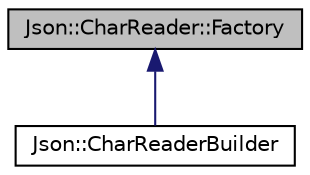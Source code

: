 digraph "Json::CharReader::Factory"
{
  edge [fontname="Helvetica",fontsize="10",labelfontname="Helvetica",labelfontsize="10"];
  node [fontname="Helvetica",fontsize="10",shape=record];
  Node1 [label="Json::CharReader::Factory",height=0.2,width=0.4,color="black", fillcolor="grey75", style="filled", fontcolor="black"];
  Node1 -> Node2 [dir="back",color="midnightblue",fontsize="10",style="solid",fontname="Helvetica"];
  Node2 [label="Json::CharReaderBuilder",height=0.2,width=0.4,color="black", fillcolor="white", style="filled",URL="$classJson_1_1CharReaderBuilder.html",tooltip="Build a CharReader implementation. "];
}
